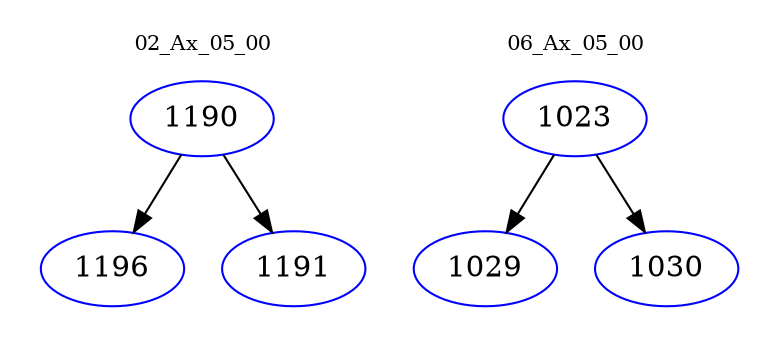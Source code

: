 digraph{
subgraph cluster_0 {
color = white
label = "02_Ax_05_00";
fontsize=10;
T0_1190 [label="1190", color="blue"]
T0_1190 -> T0_1196 [color="black"]
T0_1196 [label="1196", color="blue"]
T0_1190 -> T0_1191 [color="black"]
T0_1191 [label="1191", color="blue"]
}
subgraph cluster_1 {
color = white
label = "06_Ax_05_00";
fontsize=10;
T1_1023 [label="1023", color="blue"]
T1_1023 -> T1_1029 [color="black"]
T1_1029 [label="1029", color="blue"]
T1_1023 -> T1_1030 [color="black"]
T1_1030 [label="1030", color="blue"]
}
}
